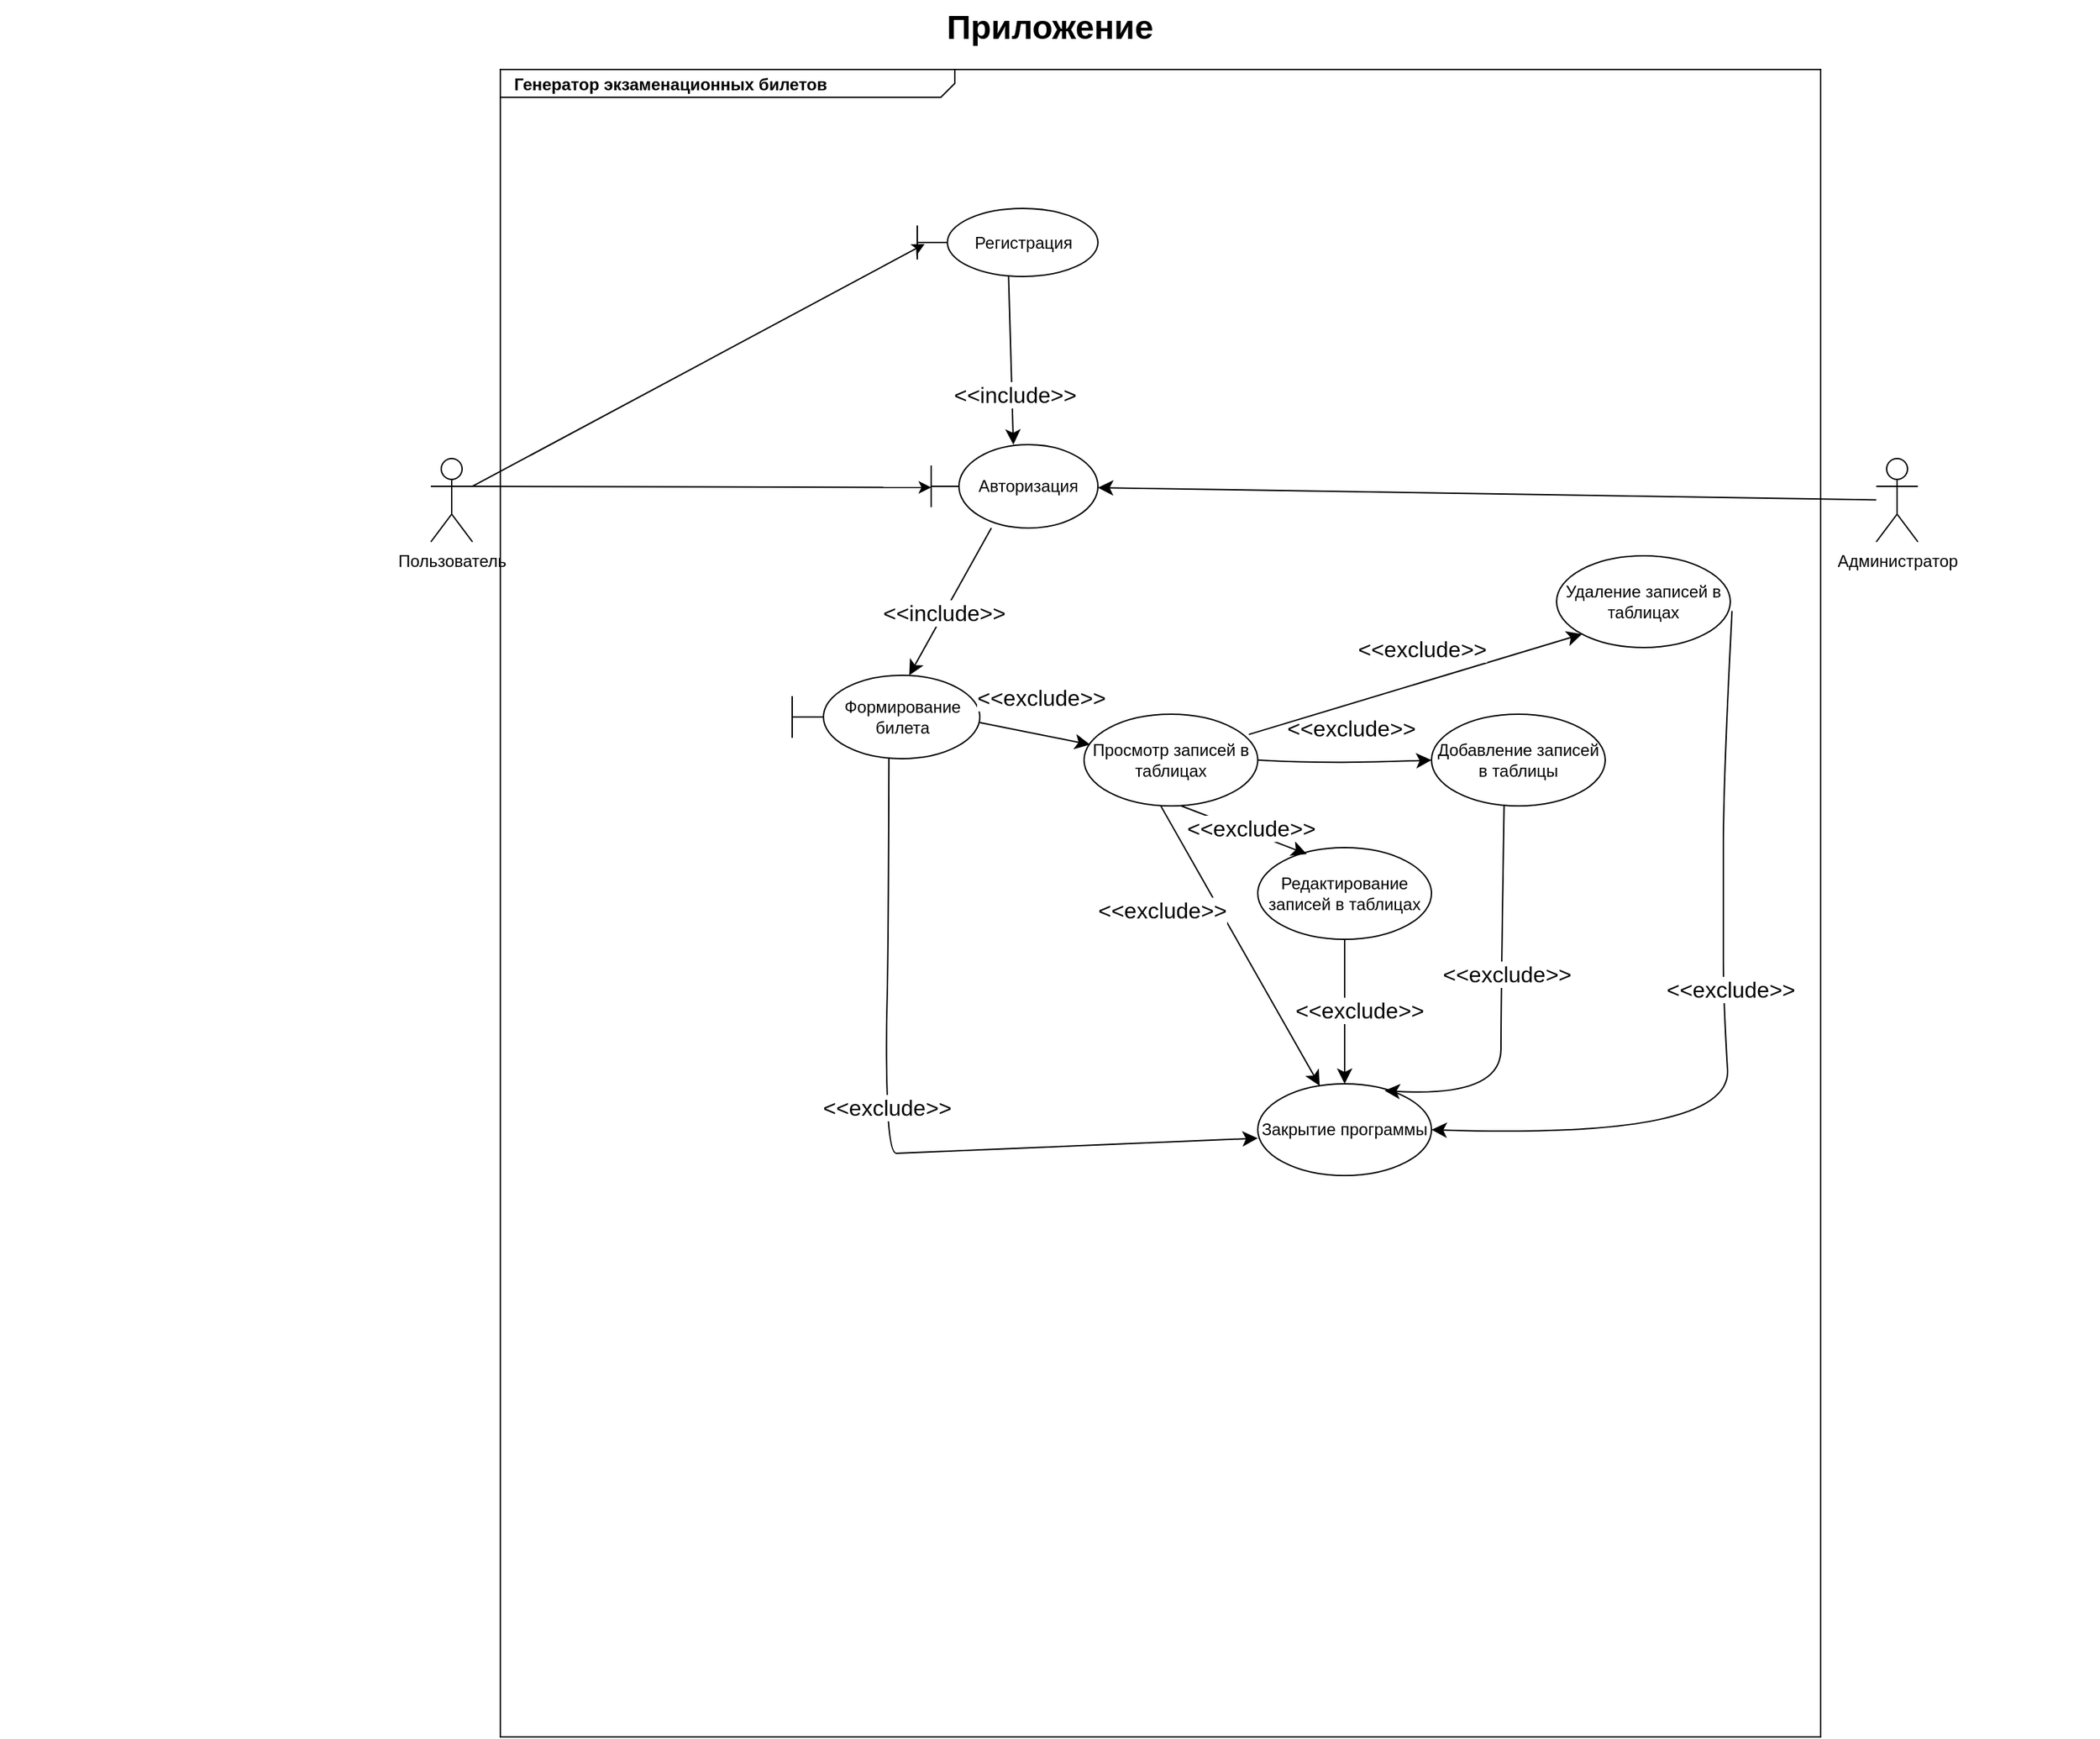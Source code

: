 <mxfile version="21.3.5" type="device">
  <diagram name="Page-1" id="929967ad-93f9-6ef4-fab6-5d389245f69c">
    <mxGraphModel dx="1173" dy="592" grid="1" gridSize="10" guides="1" tooltips="1" connect="1" arrows="1" fold="1" page="1" pageScale="1.5" pageWidth="1169" pageHeight="826" background="none" math="0" shadow="0">
      <root>
        <mxCell id="0" style=";html=1;" />
        <mxCell id="1" style=";html=1;" parent="0" />
        <mxCell id="1672d66443f91eb5-1" value="&lt;p style=&quot;margin: 0px ; margin-top: 4px ; margin-left: 10px ; text-align: left&quot;&gt;&lt;b&gt;Генератор экзаменационных билетов&lt;/b&gt;&lt;/p&gt;" style="html=1;strokeWidth=1;shape=mxgraph.sysml.package;html=1;overflow=fill;whiteSpace=wrap;fillColor=none;gradientColor=none;fontSize=12;align=center;labelX=327.64;" parent="1" vertex="1">
          <mxGeometry x="480" y="90" width="950" height="1200" as="geometry" />
        </mxCell>
        <mxCell id="1672d66443f91eb5-23" value="Приложение" style="text;strokeColor=none;fillColor=none;html=1;fontSize=24;fontStyle=1;verticalAlign=middle;align=center;" parent="1" vertex="1">
          <mxGeometry x="120" y="40" width="1510" height="40" as="geometry" />
        </mxCell>
        <mxCell id="Vq5NTBLWGCEwuZ2N-13A-18" style="edgeStyle=orthogonalEdgeStyle;rounded=0;orthogonalLoop=1;jettySize=auto;html=1;exitX=1;exitY=0.333;exitDx=0;exitDy=0;exitPerimeter=0;entryX=0;entryY=0.513;entryDx=0;entryDy=0;entryPerimeter=0;" parent="1" source="Vq5NTBLWGCEwuZ2N-13A-12" target="Vq5NTBLWGCEwuZ2N-13A-13" edge="1">
          <mxGeometry relative="1" as="geometry">
            <Array as="points">
              <mxPoint x="460" y="391" />
            </Array>
          </mxGeometry>
        </mxCell>
        <mxCell id="Vq5NTBLWGCEwuZ2N-13A-12" value="Пользователь" style="shape=umlActor;verticalLabelPosition=bottom;verticalAlign=top;html=1;" parent="1" vertex="1">
          <mxGeometry x="430" y="370" width="30" height="60" as="geometry" />
        </mxCell>
        <mxCell id="km4N7CKSfjVp_Z7hOhBR-10" style="edgeStyle=none;curved=1;rounded=0;orthogonalLoop=1;jettySize=auto;html=1;fontSize=12;startSize=8;endSize=8;" edge="1" parent="1" source="Vq5NTBLWGCEwuZ2N-13A-13" target="Vq5NTBLWGCEwuZ2N-13A-16">
          <mxGeometry relative="1" as="geometry" />
        </mxCell>
        <mxCell id="km4N7CKSfjVp_Z7hOhBR-26" value="&amp;lt;&amp;lt;include&amp;gt;&amp;gt;" style="edgeLabel;html=1;align=center;verticalAlign=middle;resizable=0;points=[];fontSize=16;" vertex="1" connectable="0" parent="km4N7CKSfjVp_Z7hOhBR-10">
          <mxGeometry x="0.152" relative="1" as="geometry">
            <mxPoint as="offset" />
          </mxGeometry>
        </mxCell>
        <mxCell id="Vq5NTBLWGCEwuZ2N-13A-13" value="Авторизация" style="shape=umlBoundary;whiteSpace=wrap;html=1;" parent="1" vertex="1">
          <mxGeometry x="790" y="360" width="120" height="60" as="geometry" />
        </mxCell>
        <mxCell id="km4N7CKSfjVp_Z7hOhBR-1" style="edgeStyle=none;curved=1;rounded=0;orthogonalLoop=1;jettySize=auto;html=1;fontSize=12;startSize=8;endSize=8;" edge="1" parent="1" source="Vq5NTBLWGCEwuZ2N-13A-14" target="Vq5NTBLWGCEwuZ2N-13A-13">
          <mxGeometry relative="1" as="geometry" />
        </mxCell>
        <mxCell id="km4N7CKSfjVp_Z7hOhBR-24" value="&amp;lt;&amp;lt;include&amp;gt;&amp;gt;" style="edgeLabel;html=1;align=center;verticalAlign=middle;resizable=0;points=[];fontSize=16;" vertex="1" connectable="0" parent="km4N7CKSfjVp_Z7hOhBR-1">
          <mxGeometry x="0.392" y="2" relative="1" as="geometry">
            <mxPoint as="offset" />
          </mxGeometry>
        </mxCell>
        <mxCell id="Vq5NTBLWGCEwuZ2N-13A-14" value="Регистрация" style="shape=umlBoundary;whiteSpace=wrap;html=1;" parent="1" vertex="1">
          <mxGeometry x="780" y="190" width="130" height="49" as="geometry" />
        </mxCell>
        <mxCell id="Vq5NTBLWGCEwuZ2N-13A-16" value="Формирование билета" style="shape=umlBoundary;whiteSpace=wrap;html=1;" parent="1" vertex="1">
          <mxGeometry x="690" y="526" width="135" height="60" as="geometry" />
        </mxCell>
        <mxCell id="Vq5NTBLWGCEwuZ2N-13A-23" value="" style="endArrow=classic;html=1;rounded=0;exitX=1;exitY=0.333;exitDx=0;exitDy=0;exitPerimeter=0;entryX=0.041;entryY=0.522;entryDx=0;entryDy=0;entryPerimeter=0;" parent="1" target="Vq5NTBLWGCEwuZ2N-13A-14" edge="1" source="Vq5NTBLWGCEwuZ2N-13A-12">
          <mxGeometry width="50" height="50" relative="1" as="geometry">
            <mxPoint x="390" y="580" as="sourcePoint" />
            <mxPoint x="500" y="560" as="targetPoint" />
            <Array as="points" />
          </mxGeometry>
        </mxCell>
        <mxCell id="Vq5NTBLWGCEwuZ2N-13A-37" value="Редактирование записей в таблицах" style="ellipse;whiteSpace=wrap;html=1;" parent="1" vertex="1">
          <mxGeometry x="1025" y="650" width="125" height="66" as="geometry" />
        </mxCell>
        <mxCell id="km4N7CKSfjVp_Z7hOhBR-25" style="edgeStyle=none;curved=1;rounded=0;orthogonalLoop=1;jettySize=auto;html=1;fontSize=12;startSize=8;endSize=8;" edge="1" parent="1" source="Vq5NTBLWGCEwuZ2N-13A-41" target="Vq5NTBLWGCEwuZ2N-13A-13">
          <mxGeometry relative="1" as="geometry" />
        </mxCell>
        <mxCell id="Vq5NTBLWGCEwuZ2N-13A-41" value="Администратор" style="shape=umlActor;verticalLabelPosition=bottom;verticalAlign=top;html=1;outlineConnect=0;" parent="1" vertex="1">
          <mxGeometry x="1470" y="370" width="30" height="60" as="geometry" />
        </mxCell>
        <mxCell id="wgYnYfyt50UQaqVbDYK3-3" value="Удаление записей в таблицах&lt;br&gt;" style="ellipse;whiteSpace=wrap;html=1;" parent="1" vertex="1">
          <mxGeometry x="1240" y="440" width="125" height="66" as="geometry" />
        </mxCell>
        <mxCell id="wgYnYfyt50UQaqVbDYK3-4" value="Просмотр записей в таблицах" style="ellipse;whiteSpace=wrap;html=1;" parent="1" vertex="1">
          <mxGeometry x="900" y="554" width="125" height="66" as="geometry" />
        </mxCell>
        <mxCell id="wgYnYfyt50UQaqVbDYK3-5" value="Добавление записей в таблицы" style="ellipse;whiteSpace=wrap;html=1;" parent="1" vertex="1">
          <mxGeometry x="1150" y="554" width="125" height="66" as="geometry" />
        </mxCell>
        <mxCell id="wgYnYfyt50UQaqVbDYK3-7" value="Закрытие программы" style="ellipse;whiteSpace=wrap;html=1;" parent="1" vertex="1">
          <mxGeometry x="1025" y="820" width="125" height="66" as="geometry" />
        </mxCell>
        <mxCell id="km4N7CKSfjVp_Z7hOhBR-15" value="" style="endArrow=classic;html=1;rounded=0;fontSize=12;startSize=8;endSize=8;curved=1;exitX=0.521;exitY=0.982;exitDx=0;exitDy=0;exitPerimeter=0;" edge="1" parent="1">
          <mxGeometry relative="1" as="geometry">
            <mxPoint x="759.595" y="586.0" as="sourcePoint" />
            <mxPoint x="1025.0" y="859.143" as="targetPoint" />
            <Array as="points">
              <mxPoint x="759.26" y="721.08" />
              <mxPoint x="757.26" y="801.08" />
              <mxPoint x="760" y="870" />
              <mxPoint x="770" y="870" />
            </Array>
          </mxGeometry>
        </mxCell>
        <mxCell id="km4N7CKSfjVp_Z7hOhBR-16" value="&amp;lt;&amp;lt;exclude&amp;gt;&amp;gt;" style="edgeLabel;resizable=0;html=1;align=center;verticalAlign=middle;fontSize=16;" connectable="0" vertex="1" parent="km4N7CKSfjVp_Z7hOhBR-15">
          <mxGeometry relative="1" as="geometry">
            <mxPoint x="-2" y="-24" as="offset" />
          </mxGeometry>
        </mxCell>
        <mxCell id="km4N7CKSfjVp_Z7hOhBR-21" value="" style="endArrow=classic;html=1;rounded=0;fontSize=12;startSize=8;endSize=8;curved=1;entryX=0;entryY=0.5;entryDx=0;entryDy=0;exitX=1;exitY=0.5;exitDx=0;exitDy=0;" edge="1" parent="1" source="wgYnYfyt50UQaqVbDYK3-4" target="wgYnYfyt50UQaqVbDYK3-5">
          <mxGeometry relative="1" as="geometry">
            <mxPoint x="1018.588" y="600.0" as="sourcePoint" />
            <mxPoint x="1140.0" y="631.44" as="targetPoint" />
            <Array as="points">
              <mxPoint x="1080" y="590" />
            </Array>
          </mxGeometry>
        </mxCell>
        <mxCell id="km4N7CKSfjVp_Z7hOhBR-22" value="&amp;lt;&amp;lt;exclude&amp;gt;&amp;gt;" style="edgeLabel;resizable=0;html=1;align=center;verticalAlign=middle;fontSize=16;" connectable="0" vertex="1" parent="km4N7CKSfjVp_Z7hOhBR-21">
          <mxGeometry relative="1" as="geometry">
            <mxPoint x="4" y="-26" as="offset" />
          </mxGeometry>
        </mxCell>
        <mxCell id="km4N7CKSfjVp_Z7hOhBR-27" value="" style="endArrow=classic;html=1;rounded=0;fontSize=12;startSize=8;endSize=8;curved=1;entryX=0.035;entryY=0.332;entryDx=0;entryDy=0;entryPerimeter=0;" edge="1" parent="1" target="wgYnYfyt50UQaqVbDYK3-4">
          <mxGeometry relative="1" as="geometry">
            <mxPoint x="824.998" y="560.0" as="sourcePoint" />
            <mxPoint x="946.41" y="591.44" as="targetPoint" />
          </mxGeometry>
        </mxCell>
        <mxCell id="km4N7CKSfjVp_Z7hOhBR-28" value="&amp;lt;&amp;lt;exclude&amp;gt;&amp;gt;" style="edgeLabel;resizable=0;html=1;align=center;verticalAlign=middle;fontSize=16;" connectable="0" vertex="1" parent="km4N7CKSfjVp_Z7hOhBR-27">
          <mxGeometry relative="1" as="geometry">
            <mxPoint x="4" y="-26" as="offset" />
          </mxGeometry>
        </mxCell>
        <mxCell id="km4N7CKSfjVp_Z7hOhBR-29" value="" style="endArrow=classic;html=1;rounded=0;fontSize=12;startSize=8;endSize=8;curved=1;entryX=0;entryY=1;entryDx=0;entryDy=0;" edge="1" parent="1" target="wgYnYfyt50UQaqVbDYK3-3">
          <mxGeometry relative="1" as="geometry">
            <mxPoint x="1018.588" y="568.56" as="sourcePoint" />
            <mxPoint x="1140.0" y="600" as="targetPoint" />
          </mxGeometry>
        </mxCell>
        <mxCell id="km4N7CKSfjVp_Z7hOhBR-30" value="&amp;lt;&amp;lt;exclude&amp;gt;&amp;gt;" style="edgeLabel;resizable=0;html=1;align=center;verticalAlign=middle;fontSize=16;" connectable="0" vertex="1" parent="km4N7CKSfjVp_Z7hOhBR-29">
          <mxGeometry relative="1" as="geometry">
            <mxPoint x="4" y="-26" as="offset" />
          </mxGeometry>
        </mxCell>
        <mxCell id="km4N7CKSfjVp_Z7hOhBR-31" value="" style="endArrow=classic;html=1;rounded=0;fontSize=12;startSize=8;endSize=8;curved=1;entryX=0.282;entryY=0.07;entryDx=0;entryDy=0;entryPerimeter=0;exitX=0.56;exitY=1;exitDx=0;exitDy=0;exitPerimeter=0;" edge="1" parent="1" source="wgYnYfyt50UQaqVbDYK3-4" target="Vq5NTBLWGCEwuZ2N-13A-37">
          <mxGeometry relative="1" as="geometry">
            <mxPoint x="953.708" y="640.0" as="sourcePoint" />
            <mxPoint x="971.297" y="677.953" as="targetPoint" />
          </mxGeometry>
        </mxCell>
        <mxCell id="km4N7CKSfjVp_Z7hOhBR-32" value="&amp;lt;&amp;lt;exclude&amp;gt;&amp;gt;" style="edgeLabel;resizable=0;html=1;align=center;verticalAlign=middle;fontSize=16;" connectable="0" vertex="1" parent="km4N7CKSfjVp_Z7hOhBR-31">
          <mxGeometry relative="1" as="geometry">
            <mxPoint x="4" y="-2" as="offset" />
          </mxGeometry>
        </mxCell>
        <mxCell id="km4N7CKSfjVp_Z7hOhBR-33" value="" style="endArrow=classic;html=1;rounded=0;fontSize=12;startSize=8;endSize=8;curved=1;entryX=0.5;entryY=0;entryDx=0;entryDy=0;exitX=0.5;exitY=1;exitDx=0;exitDy=0;" edge="1" parent="1" source="Vq5NTBLWGCEwuZ2N-13A-37" target="wgYnYfyt50UQaqVbDYK3-7">
          <mxGeometry relative="1" as="geometry">
            <mxPoint x="1069.998" y="750.0" as="sourcePoint" />
            <mxPoint x="1092.91" y="808.092" as="targetPoint" />
          </mxGeometry>
        </mxCell>
        <mxCell id="km4N7CKSfjVp_Z7hOhBR-34" value="&amp;lt;&amp;lt;exclude&amp;gt;&amp;gt;" style="edgeLabel;resizable=0;html=1;align=center;verticalAlign=middle;fontSize=16;" connectable="0" vertex="1" parent="km4N7CKSfjVp_Z7hOhBR-33">
          <mxGeometry relative="1" as="geometry">
            <mxPoint x="10" y="-1" as="offset" />
          </mxGeometry>
        </mxCell>
        <mxCell id="km4N7CKSfjVp_Z7hOhBR-35" value="" style="endArrow=classic;html=1;rounded=0;fontSize=12;startSize=8;endSize=8;curved=1;entryX=0.73;entryY=0.074;entryDx=0;entryDy=0;entryPerimeter=0;exitX=0.418;exitY=0.991;exitDx=0;exitDy=0;exitPerimeter=0;" edge="1" parent="1" source="wgYnYfyt50UQaqVbDYK3-5" target="wgYnYfyt50UQaqVbDYK3-7">
          <mxGeometry relative="1" as="geometry">
            <mxPoint x="1189.998" y="666.0" as="sourcePoint" />
            <mxPoint x="1311.41" y="697.44" as="targetPoint" />
            <Array as="points">
              <mxPoint x="1200" y="760" />
              <mxPoint x="1200" y="830" />
            </Array>
          </mxGeometry>
        </mxCell>
        <mxCell id="km4N7CKSfjVp_Z7hOhBR-36" value="&amp;lt;&amp;lt;exclude&amp;gt;&amp;gt;" style="edgeLabel;resizable=0;html=1;align=center;verticalAlign=middle;fontSize=16;" connectable="0" vertex="1" parent="km4N7CKSfjVp_Z7hOhBR-35">
          <mxGeometry relative="1" as="geometry">
            <mxPoint x="4" y="-26" as="offset" />
          </mxGeometry>
        </mxCell>
        <mxCell id="km4N7CKSfjVp_Z7hOhBR-37" value="" style="endArrow=classic;html=1;rounded=0;fontSize=12;startSize=8;endSize=8;curved=1;entryX=1;entryY=0.5;entryDx=0;entryDy=0;exitX=1.01;exitY=0.601;exitDx=0;exitDy=0;exitPerimeter=0;" edge="1" parent="1" source="wgYnYfyt50UQaqVbDYK3-3" target="wgYnYfyt50UQaqVbDYK3-7">
          <mxGeometry relative="1" as="geometry">
            <mxPoint x="1284.998" y="494.56" as="sourcePoint" />
            <mxPoint x="1406.41" y="526" as="targetPoint" />
            <Array as="points">
              <mxPoint x="1360" y="600" />
              <mxPoint x="1360" y="700" />
              <mxPoint x="1360" y="760" />
              <mxPoint x="1366" y="860" />
            </Array>
          </mxGeometry>
        </mxCell>
        <mxCell id="km4N7CKSfjVp_Z7hOhBR-38" value="&amp;lt;&amp;lt;exclude&amp;gt;&amp;gt;" style="edgeLabel;resizable=0;html=1;align=center;verticalAlign=middle;fontSize=16;" connectable="0" vertex="1" parent="km4N7CKSfjVp_Z7hOhBR-37">
          <mxGeometry relative="1" as="geometry">
            <mxPoint x="4" y="-26" as="offset" />
          </mxGeometry>
        </mxCell>
        <mxCell id="km4N7CKSfjVp_Z7hOhBR-39" value="" style="endArrow=classic;html=1;rounded=0;fontSize=12;startSize=8;endSize=8;curved=1;exitX=0.442;exitY=1.001;exitDx=0;exitDy=0;exitPerimeter=0;" edge="1" parent="1" source="wgYnYfyt50UQaqVbDYK3-4" target="wgYnYfyt50UQaqVbDYK3-7">
          <mxGeometry relative="1" as="geometry">
            <mxPoint x="829.998" y="660.0" as="sourcePoint" />
            <mxPoint x="951.41" y="691.44" as="targetPoint" />
          </mxGeometry>
        </mxCell>
        <mxCell id="km4N7CKSfjVp_Z7hOhBR-40" value="&amp;lt;&amp;lt;exclude&amp;gt;&amp;gt;" style="edgeLabel;resizable=0;html=1;align=center;verticalAlign=middle;fontSize=16;" connectable="0" vertex="1" parent="km4N7CKSfjVp_Z7hOhBR-39">
          <mxGeometry relative="1" as="geometry">
            <mxPoint x="-57" y="-26" as="offset" />
          </mxGeometry>
        </mxCell>
      </root>
    </mxGraphModel>
  </diagram>
</mxfile>
